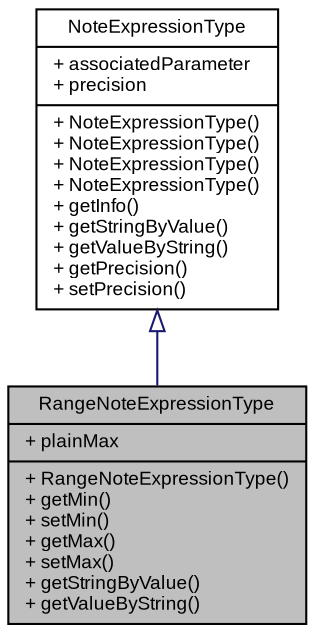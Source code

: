 digraph G
{
  bgcolor="transparent";
  edge [fontname="Arial",fontsize="9",labelfontname="Arial",labelfontsize="9"];
  node [fontname="Arial",fontsize="9",shape=record];
  Node1 [label="{RangeNoteExpressionType\n|+ plainMax\l|+ RangeNoteExpressionType()\l+ getMin()\l+ setMin()\l+ getMax()\l+ setMax()\l+ getStringByValue()\l+ getValueByString()\l}",height=0.2,width=0.4,color="black", fillcolor="grey75", style="filled" fontcolor="black"];
  Node2 -> Node1 [dir=back,color="midnightblue",fontsize="9",style="solid",arrowtail="empty",fontname="Arial"];
  Node2 [label="{NoteExpressionType\n|+ associatedParameter\l+ precision\l|+ NoteExpressionType()\l+ NoteExpressionType()\l+ NoteExpressionType()\l+ NoteExpressionType()\l+ getInfo()\l+ getStringByValue()\l+ getValueByString()\l+ getPrecision()\l+ setPrecision()\l}",height=0.2,width=0.4,color="black",URL="$classSteinberg_1_1Vst_1_1NoteExpressionType.html",tooltip="Note expression type object."];
}
